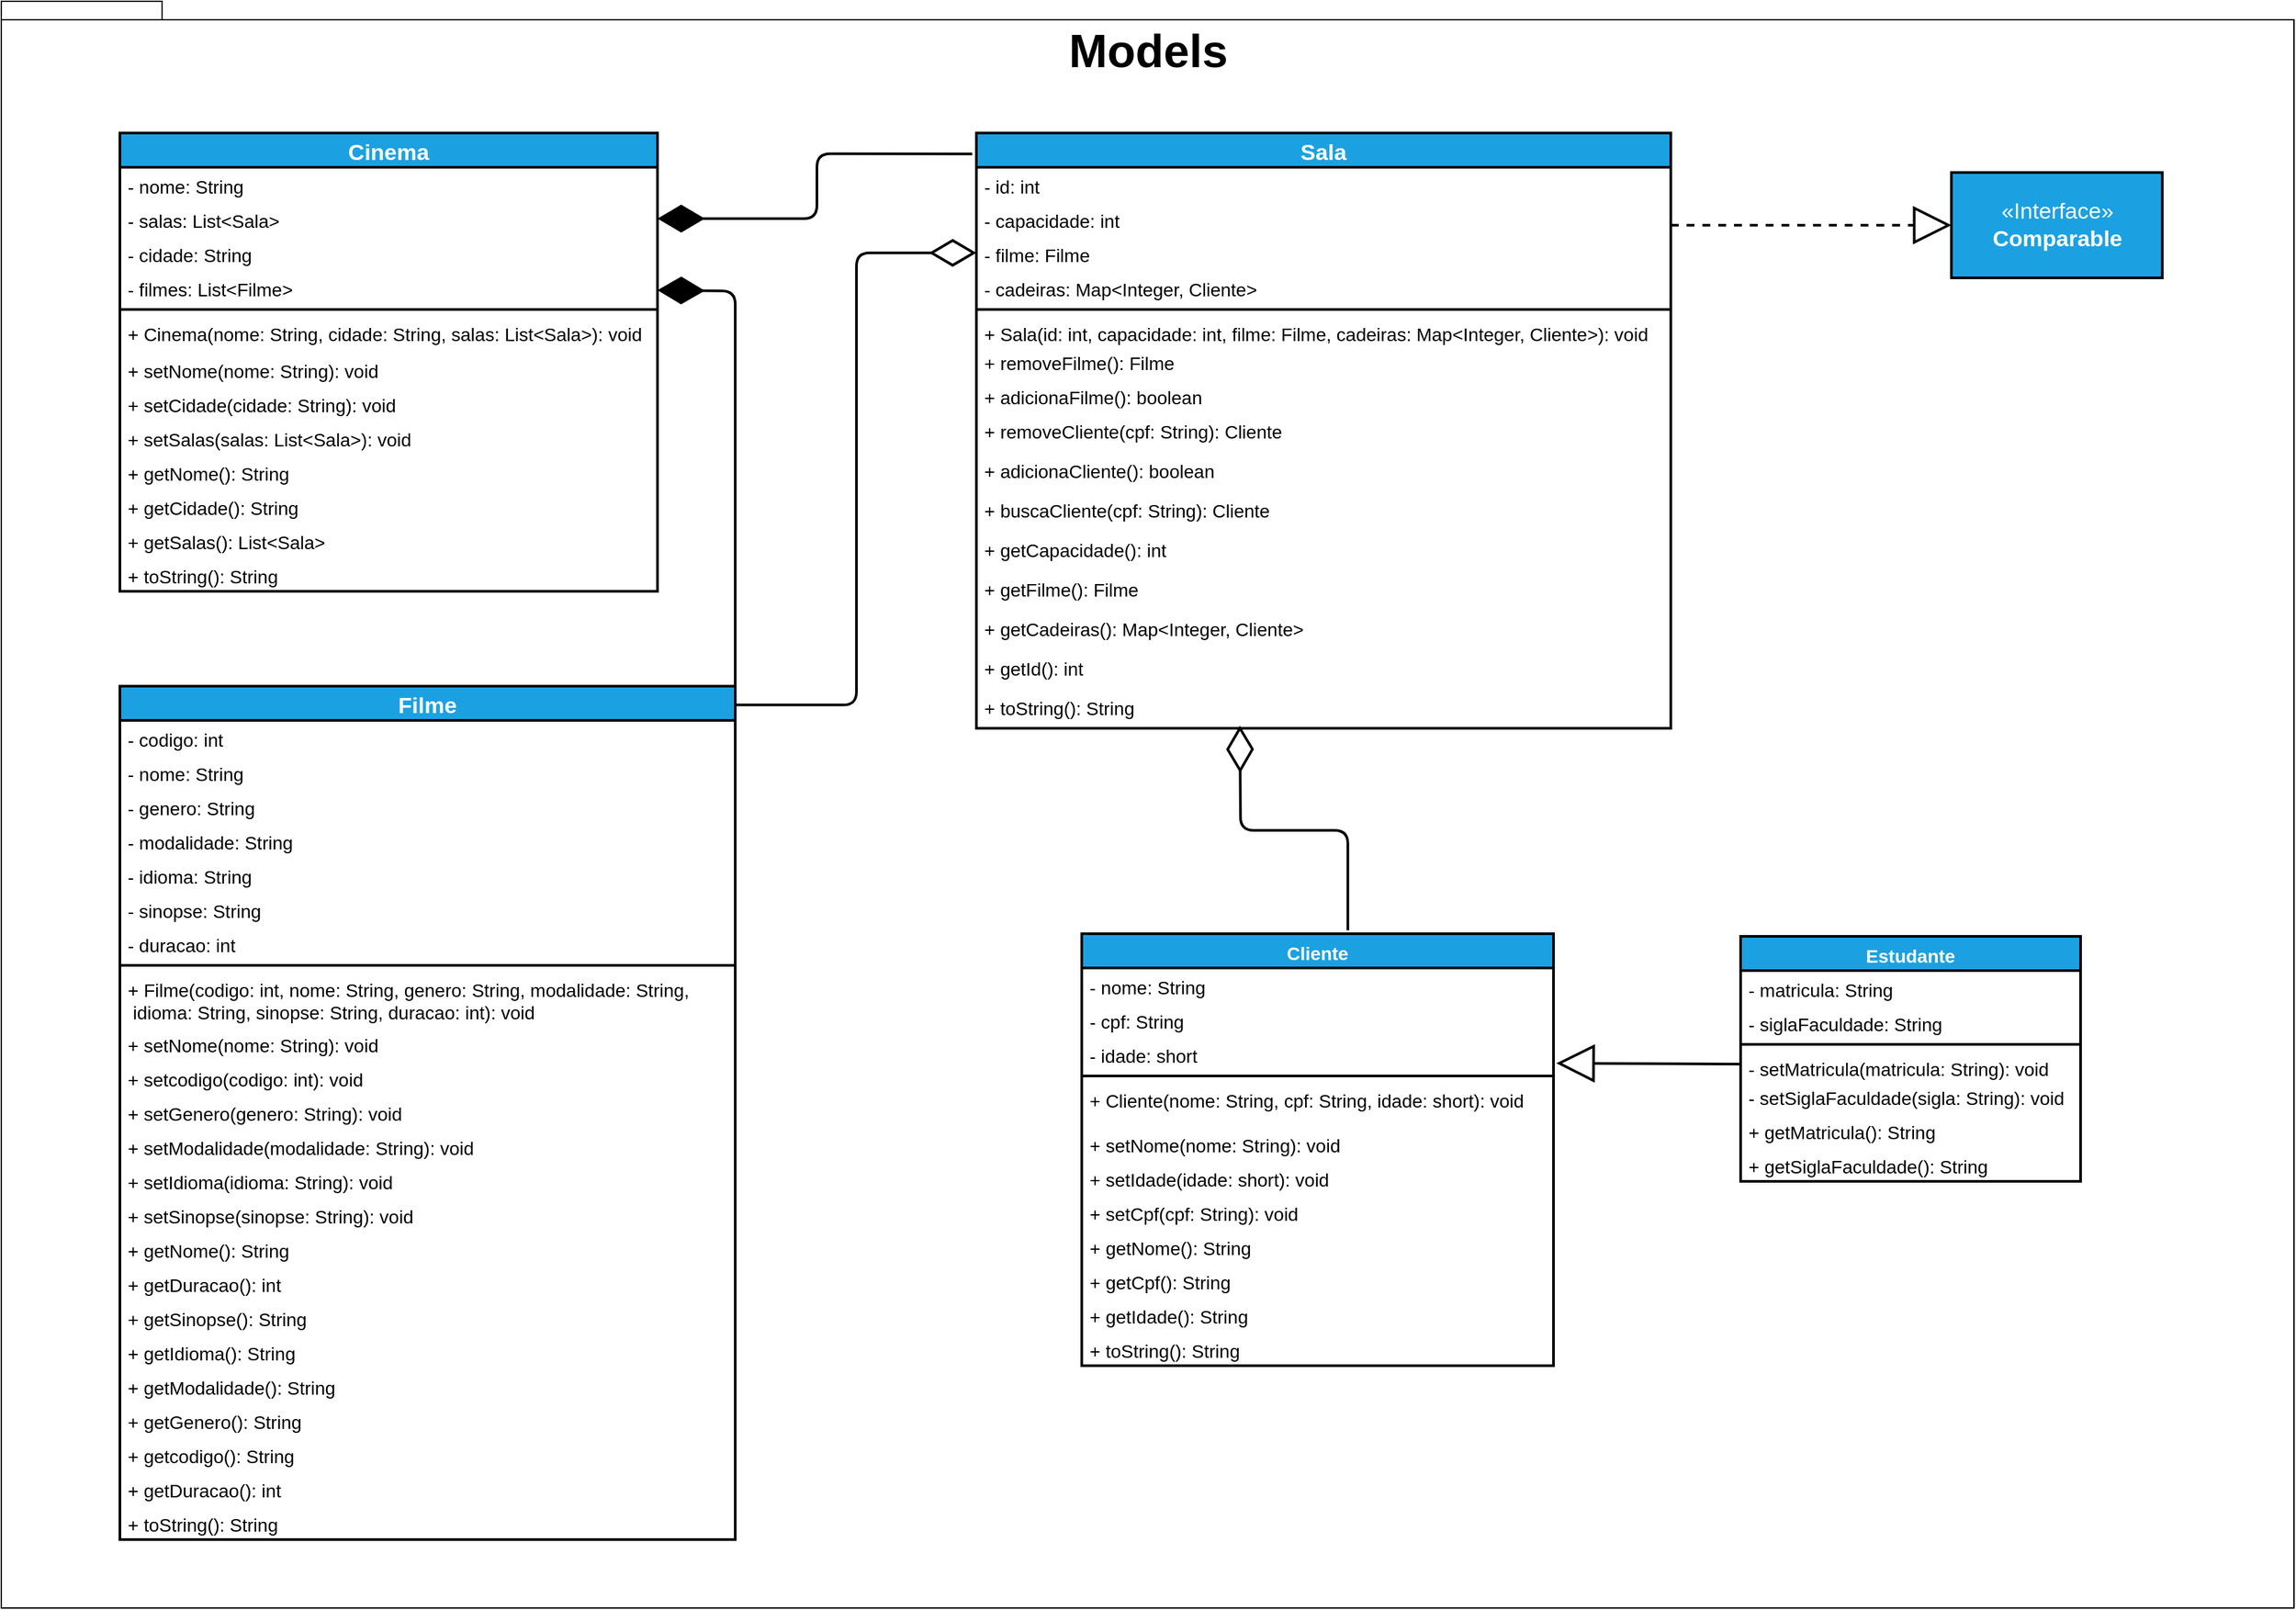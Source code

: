 <mxfile>
    <diagram id="0D2AwkG7d8j1suygumKX" name="Page-1">
        <mxGraphModel dx="1555" dy="1793" grid="1" gridSize="10" guides="0" tooltips="1" connect="1" arrows="1" fold="1" page="1" pageScale="1" pageWidth="827" pageHeight="1169" background="#FFFFFF" math="0" shadow="0">
            <root>
                <mxCell id="0"/>
                <mxCell id="1" parent="0"/>
                <mxCell id="122" value="&lt;font style=&quot;font-size: 35px;&quot;&gt;Models&lt;/font&gt;" style="shape=folder;fontStyle=1;spacingTop=10;tabWidth=40;tabHeight=14;tabPosition=left;html=1;strokeColor=#000000;strokeWidth=1;verticalAlign=top;align=center;fontSize=35;" parent="1" vertex="1">
                    <mxGeometry x="-40" y="-60" width="1740" height="1220" as="geometry"/>
                </mxCell>
                <mxCell id="3" value="Cinema" style="swimlane;fontStyle=1;align=center;verticalAlign=middle;childLayout=stackLayout;horizontal=1;startSize=26;horizontalStack=0;resizeParent=1;resizeParentMax=0;resizeLast=0;collapsible=1;marginBottom=0;fillColor=#1ba1e2;strokeColor=#000000;fontSize=17;fontColor=#ffffff;strokeWidth=2;fontFamily=Helvetica;" parent="1" vertex="1">
                    <mxGeometry x="50" y="40" width="408" height="348" as="geometry"/>
                </mxCell>
                <mxCell id="4" value="- nome: String" style="text;align=left;verticalAlign=top;spacingLeft=4;spacingRight=4;overflow=hidden;rotatable=0;points=[[0,0.5],[1,0.5]];portConstraint=eastwest;fontSize=14;" parent="3" vertex="1">
                    <mxGeometry y="26" width="408" height="26" as="geometry"/>
                </mxCell>
                <mxCell id="11" value="- salas: List&lt;Sala&gt;" style="text;align=left;verticalAlign=top;spacingLeft=4;spacingRight=4;overflow=hidden;rotatable=0;points=[[0,0.5],[1,0.5]];portConstraint=eastwest;fontSize=14;" parent="3" vertex="1">
                    <mxGeometry y="52" width="408" height="26" as="geometry"/>
                </mxCell>
                <mxCell id="12" value="- cidade: String" style="text;align=left;verticalAlign=top;spacingLeft=4;spacingRight=4;overflow=hidden;rotatable=0;points=[[0,0.5],[1,0.5]];portConstraint=eastwest;fontSize=14;" parent="3" vertex="1">
                    <mxGeometry y="78" width="408" height="26" as="geometry"/>
                </mxCell>
                <mxCell id="125" value="- filmes: List&lt;Filme&gt;" style="text;align=left;verticalAlign=top;spacingLeft=4;spacingRight=4;overflow=hidden;rotatable=0;points=[[0,0.5],[1,0.5]];portConstraint=eastwest;fontSize=14;" parent="3" vertex="1">
                    <mxGeometry y="104" width="408" height="26" as="geometry"/>
                </mxCell>
                <mxCell id="5" value="" style="line;strokeWidth=2;align=left;verticalAlign=middle;spacingTop=-1;spacingLeft=3;spacingRight=3;rotatable=0;labelPosition=right;points=[];portConstraint=eastwest;fillColor=#fff2cc;strokeColor=#000000;fontSize=14;" parent="3" vertex="1">
                    <mxGeometry y="130" width="408" height="8" as="geometry"/>
                </mxCell>
                <mxCell id="6" value="+ Cinema(nome: String, cidade: String, salas: List&lt;Sala&gt;): void" style="text;align=left;verticalAlign=top;spacingLeft=4;spacingRight=4;overflow=hidden;rotatable=0;points=[[0,0.5],[1,0.5]];portConstraint=eastwest;fontSize=14;" parent="3" vertex="1">
                    <mxGeometry y="138" width="408" height="28" as="geometry"/>
                </mxCell>
                <mxCell id="63" value="+ setNome(nome: String): void" style="text;align=left;verticalAlign=top;spacingLeft=4;spacingRight=4;overflow=hidden;rotatable=0;points=[[0,0.5],[1,0.5]];portConstraint=eastwest;fontSize=14;" parent="3" vertex="1">
                    <mxGeometry y="166" width="408" height="26" as="geometry"/>
                </mxCell>
                <mxCell id="13" value="+ setCidade(cidade: String): void" style="text;align=left;verticalAlign=top;spacingLeft=4;spacingRight=4;overflow=hidden;rotatable=0;points=[[0,0.5],[1,0.5]];portConstraint=eastwest;fontSize=14;" parent="3" vertex="1">
                    <mxGeometry y="192" width="408" height="26" as="geometry"/>
                </mxCell>
                <mxCell id="14" value="+ setSalas(salas: List&lt;Sala&gt;): void" style="text;align=left;verticalAlign=top;spacingLeft=4;spacingRight=4;overflow=hidden;rotatable=0;points=[[0,0.5],[1,0.5]];portConstraint=eastwest;fontSize=14;" parent="3" vertex="1">
                    <mxGeometry y="218" width="408" height="26" as="geometry"/>
                </mxCell>
                <mxCell id="15" value="+ getNome(): String" style="text;align=left;verticalAlign=top;spacingLeft=4;spacingRight=4;overflow=hidden;rotatable=0;points=[[0,0.5],[1,0.5]];portConstraint=eastwest;fontSize=14;" parent="3" vertex="1">
                    <mxGeometry y="244" width="408" height="26" as="geometry"/>
                </mxCell>
                <mxCell id="16" value="+ getCidade(): String" style="text;align=left;verticalAlign=top;spacingLeft=4;spacingRight=4;overflow=hidden;rotatable=0;points=[[0,0.5],[1,0.5]];portConstraint=eastwest;fontSize=14;" parent="3" vertex="1">
                    <mxGeometry y="270" width="408" height="26" as="geometry"/>
                </mxCell>
                <mxCell id="17" value="+ getSalas(): List&lt;Sala&gt;" style="text;align=left;verticalAlign=top;spacingLeft=4;spacingRight=4;overflow=hidden;rotatable=0;points=[[0,0.5],[1,0.5]];portConstraint=eastwest;fontSize=14;" parent="3" vertex="1">
                    <mxGeometry y="296" width="408" height="26" as="geometry"/>
                </mxCell>
                <mxCell id="37" value="+ toString(): String" style="text;align=left;verticalAlign=top;spacingLeft=4;spacingRight=4;overflow=hidden;rotatable=0;points=[[0,0.5],[1,0.5]];portConstraint=eastwest;fontSize=14;" parent="3" vertex="1">
                    <mxGeometry y="322" width="408" height="26" as="geometry"/>
                </mxCell>
                <mxCell id="22" value="Sala" style="swimlane;fontStyle=1;align=center;verticalAlign=middle;childLayout=stackLayout;horizontal=1;startSize=26;horizontalStack=0;resizeParent=1;resizeParentMax=0;resizeLast=0;collapsible=1;marginBottom=0;fillColor=#1ba1e2;strokeColor=#000000;fontSize=17;strokeWidth=2;fontColor=#ffffff;" parent="1" vertex="1">
                    <mxGeometry x="700" y="40" width="527" height="452" as="geometry"/>
                </mxCell>
                <mxCell id="23" value="- id: int" style="text;align=left;verticalAlign=top;spacingLeft=4;spacingRight=4;overflow=hidden;rotatable=0;points=[[0,0.5],[1,0.5]];portConstraint=eastwest;fontSize=14;strokeColor=none;" parent="22" vertex="1">
                    <mxGeometry y="26" width="527" height="26" as="geometry"/>
                </mxCell>
                <mxCell id="29" value="- capacidade: int " style="text;align=left;verticalAlign=top;spacingLeft=4;spacingRight=4;overflow=hidden;rotatable=0;points=[[0,0.5],[1,0.5]];portConstraint=eastwest;fontSize=14;" parent="22" vertex="1">
                    <mxGeometry y="52" width="527" height="26" as="geometry"/>
                </mxCell>
                <mxCell id="28" value="- filme: Filme" style="text;align=left;verticalAlign=top;spacingLeft=4;spacingRight=4;overflow=hidden;rotatable=0;points=[[0,0.5],[1,0.5]];portConstraint=eastwest;fontSize=14;" parent="22" vertex="1">
                    <mxGeometry y="78" width="527" height="26" as="geometry"/>
                </mxCell>
                <mxCell id="27" value="- cadeiras: Map&lt;Integer, Cliente&gt;" style="text;align=left;verticalAlign=top;spacingLeft=4;spacingRight=4;overflow=hidden;rotatable=0;points=[[0,0.5],[1,0.5]];portConstraint=eastwest;fontSize=14;" parent="22" vertex="1">
                    <mxGeometry y="104" width="527" height="26" as="geometry"/>
                </mxCell>
                <mxCell id="24" value="" style="line;strokeWidth=2;align=left;verticalAlign=middle;spacingTop=-1;spacingLeft=3;spacingRight=3;rotatable=0;labelPosition=right;points=[];portConstraint=eastwest;fontSize=14;sketch=0;shadow=0;labelBackgroundColor=none;labelBorderColor=none;noLabel=1;" parent="22" vertex="1">
                    <mxGeometry y="130" width="527" height="8" as="geometry"/>
                </mxCell>
                <mxCell id="25" value="+ Sala(id: int, capacidade: int, filme: Filme, cadeiras: Map&lt;Integer, Cliente&gt;): void" style="text;align=left;verticalAlign=top;spacingLeft=4;spacingRight=4;overflow=hidden;rotatable=0;points=[[0,0.5],[1,0.5]];portConstraint=eastwest;fontSize=14;" parent="22" vertex="1">
                    <mxGeometry y="138" width="527" height="22" as="geometry"/>
                </mxCell>
                <mxCell id="65" value="+ removeFilme(): Filme" style="text;align=left;verticalAlign=top;spacingLeft=4;spacingRight=4;overflow=hidden;rotatable=0;points=[[0,0.5],[1,0.5]];portConstraint=eastwest;fontSize=14;" parent="22" vertex="1">
                    <mxGeometry y="160" width="527" height="26" as="geometry"/>
                </mxCell>
                <mxCell id="30" value="+ adicionaFilme(): boolean" style="text;align=left;verticalAlign=top;spacingLeft=4;spacingRight=4;overflow=hidden;rotatable=0;points=[[0,0.5],[1,0.5]];portConstraint=eastwest;fontSize=14;" parent="22" vertex="1">
                    <mxGeometry y="186" width="527" height="26" as="geometry"/>
                </mxCell>
                <mxCell id="31" value="+ removeCliente(cpf: String): Cliente" style="text;align=left;verticalAlign=top;spacingLeft=4;spacingRight=4;overflow=hidden;rotatable=0;points=[[0,0.5],[1,0.5]];portConstraint=eastwest;fontSize=14;" parent="22" vertex="1">
                    <mxGeometry y="212" width="527" height="30" as="geometry"/>
                </mxCell>
                <mxCell id="32" value="+ adicionaCliente(): boolean" style="text;align=left;verticalAlign=top;spacingLeft=4;spacingRight=4;overflow=hidden;rotatable=0;points=[[0,0.5],[1,0.5]];portConstraint=eastwest;fontSize=14;" parent="22" vertex="1">
                    <mxGeometry y="242" width="527" height="30" as="geometry"/>
                </mxCell>
                <mxCell id="33" value="+ buscaCliente(cpf: String): Cliente" style="text;align=left;verticalAlign=top;spacingLeft=4;spacingRight=4;overflow=hidden;rotatable=0;points=[[0,0.5],[1,0.5]];portConstraint=eastwest;fontSize=14;" parent="22" vertex="1">
                    <mxGeometry y="272" width="527" height="30" as="geometry"/>
                </mxCell>
                <mxCell id="34" value="+ getCapacidade(): int" style="text;align=left;verticalAlign=top;spacingLeft=4;spacingRight=4;overflow=hidden;rotatable=0;points=[[0,0.5],[1,0.5]];portConstraint=eastwest;fontSize=14;" parent="22" vertex="1">
                    <mxGeometry y="302" width="527" height="30" as="geometry"/>
                </mxCell>
                <mxCell id="35" value="+ getFilme(): Filme" style="text;align=left;verticalAlign=top;spacingLeft=4;spacingRight=4;overflow=hidden;rotatable=0;points=[[0,0.5],[1,0.5]];portConstraint=eastwest;fontSize=14;" parent="22" vertex="1">
                    <mxGeometry y="332" width="527" height="30" as="geometry"/>
                </mxCell>
                <mxCell id="36" value="+ getCadeiras(): Map&lt;Integer, Cliente&gt;" style="text;align=left;verticalAlign=top;spacingLeft=4;spacingRight=4;overflow=hidden;rotatable=0;points=[[0,0.5],[1,0.5]];portConstraint=eastwest;fontSize=14;" parent="22" vertex="1">
                    <mxGeometry y="362" width="527" height="30" as="geometry"/>
                </mxCell>
                <mxCell id="38" value="+ getId(): int" style="text;align=left;verticalAlign=top;spacingLeft=4;spacingRight=4;overflow=hidden;rotatable=0;points=[[0,0.5],[1,0.5]];portConstraint=eastwest;fontSize=14;" parent="22" vertex="1">
                    <mxGeometry y="392" width="527" height="30" as="geometry"/>
                </mxCell>
                <mxCell id="39" value="+ toString(): String" style="text;align=left;verticalAlign=top;spacingLeft=4;spacingRight=4;overflow=hidden;rotatable=0;points=[[0,0.5],[1,0.5]];portConstraint=eastwest;fontSize=14;" parent="22" vertex="1">
                    <mxGeometry y="422" width="527" height="30" as="geometry"/>
                </mxCell>
                <mxCell id="48" value="Cliente" style="swimlane;fontStyle=1;align=center;verticalAlign=top;childLayout=stackLayout;horizontal=1;startSize=26;horizontalStack=0;resizeParent=1;resizeParentMax=0;resizeLast=0;collapsible=1;marginBottom=0;fontSize=14;strokeWidth=2;fillColor=#1ba1e2;fontColor=#ffffff;strokeColor=#000000;" parent="1" vertex="1">
                    <mxGeometry x="780" y="648" width="358" height="328" as="geometry"/>
                </mxCell>
                <mxCell id="49" value="- nome: String" style="text;align=left;verticalAlign=top;spacingLeft=4;spacingRight=4;overflow=hidden;rotatable=0;points=[[0,0.5],[1,0.5]];portConstraint=eastwest;fontSize=14;" parent="48" vertex="1">
                    <mxGeometry y="26" width="358" height="26" as="geometry"/>
                </mxCell>
                <mxCell id="50" value="- cpf: String" style="text;align=left;verticalAlign=top;spacingLeft=4;spacingRight=4;overflow=hidden;rotatable=0;points=[[0,0.5],[1,0.5]];portConstraint=eastwest;fontSize=14;" parent="48" vertex="1">
                    <mxGeometry y="52" width="358" height="26" as="geometry"/>
                </mxCell>
                <mxCell id="60" value="- idade: short" style="text;align=left;verticalAlign=top;spacingLeft=4;spacingRight=4;overflow=hidden;rotatable=0;points=[[0,0.5],[1,0.5]];portConstraint=eastwest;fontSize=14;" parent="48" vertex="1">
                    <mxGeometry y="78" width="358" height="26" as="geometry"/>
                </mxCell>
                <mxCell id="52" value="" style="line;strokeWidth=2;align=left;verticalAlign=middle;spacingTop=-1;spacingLeft=3;spacingRight=3;rotatable=0;labelPosition=right;points=[];portConstraint=eastwest;fontSize=14;" parent="48" vertex="1">
                    <mxGeometry y="104" width="358" height="8" as="geometry"/>
                </mxCell>
                <mxCell id="64" value="+ Cliente(nome: String, cpf: String, idade: short): void" style="text;align=left;verticalAlign=top;spacingLeft=4;spacingRight=4;overflow=hidden;rotatable=0;points=[[0,0.5],[1,0.5]];portConstraint=eastwest;fontSize=14;" parent="48" vertex="1">
                    <mxGeometry y="112" width="358" height="34" as="geometry"/>
                </mxCell>
                <mxCell id="53" value="+ setNome(nome: String): void" style="text;align=left;verticalAlign=top;spacingLeft=4;spacingRight=4;overflow=hidden;rotatable=0;points=[[0,0.5],[1,0.5]];portConstraint=eastwest;fontSize=14;" parent="48" vertex="1">
                    <mxGeometry y="146" width="358" height="26" as="geometry"/>
                </mxCell>
                <mxCell id="55" value="+ setIdade(idade: short): void" style="text;align=left;verticalAlign=top;spacingLeft=4;spacingRight=4;overflow=hidden;rotatable=0;points=[[0,0.5],[1,0.5]];portConstraint=eastwest;fontSize=14;" parent="48" vertex="1">
                    <mxGeometry y="172" width="358" height="26" as="geometry"/>
                </mxCell>
                <mxCell id="61" value="+ setCpf(cpf: String): void" style="text;align=left;verticalAlign=top;spacingLeft=4;spacingRight=4;overflow=hidden;rotatable=0;points=[[0,0.5],[1,0.5]];portConstraint=eastwest;fontSize=14;" parent="48" vertex="1">
                    <mxGeometry y="198" width="358" height="26" as="geometry"/>
                </mxCell>
                <mxCell id="56" value="+ getNome(): String" style="text;align=left;verticalAlign=top;spacingLeft=4;spacingRight=4;overflow=hidden;rotatable=0;points=[[0,0.5],[1,0.5]];portConstraint=eastwest;fontSize=14;" parent="48" vertex="1">
                    <mxGeometry y="224" width="358" height="26" as="geometry"/>
                </mxCell>
                <mxCell id="54" value="+ getCpf(): String" style="text;align=left;verticalAlign=top;spacingLeft=4;spacingRight=4;overflow=hidden;rotatable=0;points=[[0,0.5],[1,0.5]];portConstraint=eastwest;fontSize=14;" parent="48" vertex="1">
                    <mxGeometry y="250" width="358" height="26" as="geometry"/>
                </mxCell>
                <mxCell id="62" value="+ getIdade(): String" style="text;align=left;verticalAlign=top;spacingLeft=4;spacingRight=4;overflow=hidden;rotatable=0;points=[[0,0.5],[1,0.5]];portConstraint=eastwest;fontSize=14;" parent="48" vertex="1">
                    <mxGeometry y="276" width="358" height="26" as="geometry"/>
                </mxCell>
                <mxCell id="59" value="+ toString(): String" style="text;align=left;verticalAlign=top;spacingLeft=4;spacingRight=4;overflow=hidden;rotatable=0;points=[[0,0.5],[1,0.5]];portConstraint=eastwest;fontSize=14;" parent="48" vertex="1">
                    <mxGeometry y="302" width="358" height="26" as="geometry"/>
                </mxCell>
                <mxCell id="71" value="Filme" style="swimlane;fontStyle=1;align=center;verticalAlign=middle;childLayout=stackLayout;horizontal=1;startSize=26;horizontalStack=0;resizeParent=1;resizeParentMax=0;resizeLast=0;collapsible=1;marginBottom=0;fontSize=17;fillColor=#1ba1e2;fontColor=#ffffff;strokeColor=#000000;strokeWidth=2;labelPosition=center;verticalLabelPosition=middle;" parent="1" vertex="1">
                    <mxGeometry x="50" y="460" width="467" height="648" as="geometry"/>
                </mxCell>
                <mxCell id="74" value="- codigo: int" style="text;align=left;verticalAlign=top;spacingLeft=4;spacingRight=4;overflow=hidden;rotatable=0;points=[[0,0.5],[1,0.5]];portConstraint=eastwest;fontSize=14;" parent="71" vertex="1">
                    <mxGeometry y="26" width="467" height="26" as="geometry"/>
                </mxCell>
                <mxCell id="72" value="- nome: String" style="text;align=left;verticalAlign=top;spacingLeft=4;spacingRight=4;overflow=hidden;rotatable=0;points=[[0,0.5],[1,0.5]];portConstraint=eastwest;fontSize=14;" parent="71" vertex="1">
                    <mxGeometry y="52" width="467" height="26" as="geometry"/>
                </mxCell>
                <mxCell id="73" value="- genero: String" style="text;align=left;verticalAlign=top;spacingLeft=4;spacingRight=4;overflow=hidden;rotatable=0;points=[[0,0.5],[1,0.5]];portConstraint=eastwest;fontSize=14;" parent="71" vertex="1">
                    <mxGeometry y="78" width="467" height="26" as="geometry"/>
                </mxCell>
                <mxCell id="84" value="- modalidade: String" style="text;align=left;verticalAlign=top;spacingLeft=4;spacingRight=4;overflow=hidden;rotatable=0;points=[[0,0.5],[1,0.5]];portConstraint=eastwest;fontSize=14;" parent="71" vertex="1">
                    <mxGeometry y="104" width="467" height="26" as="geometry"/>
                </mxCell>
                <mxCell id="85" value="- idioma: String" style="text;align=left;verticalAlign=top;spacingLeft=4;spacingRight=4;overflow=hidden;rotatable=0;points=[[0,0.5],[1,0.5]];portConstraint=eastwest;fontSize=14;" parent="71" vertex="1">
                    <mxGeometry y="130" width="467" height="26" as="geometry"/>
                </mxCell>
                <mxCell id="86" value="- sinopse: String" style="text;align=left;verticalAlign=top;spacingLeft=4;spacingRight=4;overflow=hidden;rotatable=0;points=[[0,0.5],[1,0.5]];portConstraint=eastwest;fontSize=14;" parent="71" vertex="1">
                    <mxGeometry y="156" width="467" height="26" as="geometry"/>
                </mxCell>
                <mxCell id="87" value="- duracao: int" style="text;align=left;verticalAlign=top;spacingLeft=4;spacingRight=4;overflow=hidden;rotatable=0;points=[[0,0.5],[1,0.5]];portConstraint=eastwest;fontSize=14;" parent="71" vertex="1">
                    <mxGeometry y="182" width="467" height="26" as="geometry"/>
                </mxCell>
                <mxCell id="75" value="" style="line;strokeWidth=2;align=left;verticalAlign=middle;spacingTop=-1;spacingLeft=3;spacingRight=3;rotatable=0;labelPosition=right;points=[];portConstraint=eastwest;fontSize=14;" parent="71" vertex="1">
                    <mxGeometry y="208" width="467" height="8" as="geometry"/>
                </mxCell>
                <mxCell id="76" value="+ Filme(codigo: int, nome: String, genero: String, modalidade: String,&#10; idioma: String, sinopse: String, duracao: int): void" style="text;align=left;verticalAlign=top;spacingLeft=4;spacingRight=4;overflow=hidden;rotatable=0;points=[[0,0.5],[1,0.5]];portConstraint=eastwest;fontSize=14;" parent="71" vertex="1">
                    <mxGeometry y="216" width="467" height="42" as="geometry"/>
                </mxCell>
                <mxCell id="77" value="+ setNome(nome: String): void" style="text;align=left;verticalAlign=top;spacingLeft=4;spacingRight=4;overflow=hidden;rotatable=0;points=[[0,0.5],[1,0.5]];portConstraint=eastwest;fontSize=14;" parent="71" vertex="1">
                    <mxGeometry y="258" width="467" height="26" as="geometry"/>
                </mxCell>
                <mxCell id="78" value="+ setcodigo(codigo: int): void" style="text;align=left;verticalAlign=top;spacingLeft=4;spacingRight=4;overflow=hidden;rotatable=0;points=[[0,0.5],[1,0.5]];portConstraint=eastwest;fontSize=14;" parent="71" vertex="1">
                    <mxGeometry y="284" width="467" height="26" as="geometry"/>
                </mxCell>
                <mxCell id="79" value="+ setGenero(genero: String): void" style="text;align=left;verticalAlign=top;spacingLeft=4;spacingRight=4;overflow=hidden;rotatable=0;points=[[0,0.5],[1,0.5]];portConstraint=eastwest;fontSize=14;" parent="71" vertex="1">
                    <mxGeometry y="310" width="467" height="26" as="geometry"/>
                </mxCell>
                <mxCell id="88" value="+ setModalidade(modalidade: String): void" style="text;align=left;verticalAlign=top;spacingLeft=4;spacingRight=4;overflow=hidden;rotatable=0;points=[[0,0.5],[1,0.5]];portConstraint=eastwest;fontSize=14;" parent="71" vertex="1">
                    <mxGeometry y="336" width="467" height="26" as="geometry"/>
                </mxCell>
                <mxCell id="89" value="+ setIdioma(idioma: String): void" style="text;align=left;verticalAlign=top;spacingLeft=4;spacingRight=4;overflow=hidden;rotatable=0;points=[[0,0.5],[1,0.5]];portConstraint=eastwest;fontSize=14;" parent="71" vertex="1">
                    <mxGeometry y="362" width="467" height="26" as="geometry"/>
                </mxCell>
                <mxCell id="80" value="+ setSinopse(sinopse: String): void" style="text;align=left;verticalAlign=top;spacingLeft=4;spacingRight=4;overflow=hidden;rotatable=0;points=[[0,0.5],[1,0.5]];portConstraint=eastwest;fontSize=14;" parent="71" vertex="1">
                    <mxGeometry y="388" width="467" height="26" as="geometry"/>
                </mxCell>
                <mxCell id="91" value="+ getNome(): String" style="text;align=left;verticalAlign=top;spacingLeft=4;spacingRight=4;overflow=hidden;rotatable=0;points=[[0,0.5],[1,0.5]];portConstraint=eastwest;fontSize=14;" parent="71" vertex="1">
                    <mxGeometry y="414" width="467" height="26" as="geometry"/>
                </mxCell>
                <mxCell id="97" value="+ getDuracao(): int" style="text;align=left;verticalAlign=top;spacingLeft=4;spacingRight=4;overflow=hidden;rotatable=0;points=[[0,0.5],[1,0.5]];portConstraint=eastwest;fontSize=14;" parent="71" vertex="1">
                    <mxGeometry y="440" width="467" height="26" as="geometry"/>
                </mxCell>
                <mxCell id="96" value="+ getSinopse(): String" style="text;align=left;verticalAlign=top;spacingLeft=4;spacingRight=4;overflow=hidden;rotatable=0;points=[[0,0.5],[1,0.5]];portConstraint=eastwest;fontSize=14;" parent="71" vertex="1">
                    <mxGeometry y="466" width="467" height="26" as="geometry"/>
                </mxCell>
                <mxCell id="95" value="+ getIdioma(): String" style="text;align=left;verticalAlign=top;spacingLeft=4;spacingRight=4;overflow=hidden;rotatable=0;points=[[0,0.5],[1,0.5]];portConstraint=eastwest;fontSize=14;" parent="71" vertex="1">
                    <mxGeometry y="492" width="467" height="26" as="geometry"/>
                </mxCell>
                <mxCell id="94" value="+ getModalidade(): String" style="text;align=left;verticalAlign=top;spacingLeft=4;spacingRight=4;overflow=hidden;rotatable=0;points=[[0,0.5],[1,0.5]];portConstraint=eastwest;fontSize=14;" parent="71" vertex="1">
                    <mxGeometry y="518" width="467" height="26" as="geometry"/>
                </mxCell>
                <mxCell id="93" value="+ getGenero(): String" style="text;align=left;verticalAlign=top;spacingLeft=4;spacingRight=4;overflow=hidden;rotatable=0;points=[[0,0.5],[1,0.5]];portConstraint=eastwest;fontSize=14;" parent="71" vertex="1">
                    <mxGeometry y="544" width="467" height="26" as="geometry"/>
                </mxCell>
                <mxCell id="92" value="+ getcodigo(): String" style="text;align=left;verticalAlign=top;spacingLeft=4;spacingRight=4;overflow=hidden;rotatable=0;points=[[0,0.5],[1,0.5]];portConstraint=eastwest;fontSize=14;" parent="71" vertex="1">
                    <mxGeometry y="570" width="467" height="26" as="geometry"/>
                </mxCell>
                <mxCell id="90" value="+ getDuracao(): int" style="text;align=left;verticalAlign=top;spacingLeft=4;spacingRight=4;overflow=hidden;rotatable=0;points=[[0,0.5],[1,0.5]];portConstraint=eastwest;fontSize=14;" parent="71" vertex="1">
                    <mxGeometry y="596" width="467" height="26" as="geometry"/>
                </mxCell>
                <mxCell id="98" value="+ toString(): String" style="text;align=left;verticalAlign=top;spacingLeft=4;spacingRight=4;overflow=hidden;rotatable=0;points=[[0,0.5],[1,0.5]];portConstraint=eastwest;fontSize=14;" parent="71" vertex="1">
                    <mxGeometry y="622" width="467" height="26" as="geometry"/>
                </mxCell>
                <mxCell id="99" value="Estudante" style="swimlane;fontStyle=1;align=center;verticalAlign=top;childLayout=stackLayout;horizontal=1;startSize=26;horizontalStack=0;resizeParent=1;resizeParentMax=0;resizeLast=0;collapsible=1;marginBottom=0;fontSize=14;fillColor=#1ba1e2;fontColor=#ffffff;strokeColor=#000000;strokeWidth=2;rounded=0;shadow=0;sketch=0;glass=0;" parent="1" vertex="1">
                    <mxGeometry x="1280" y="650" width="258" height="186" as="geometry"/>
                </mxCell>
                <mxCell id="100" value="- matricula: String" style="text;align=left;verticalAlign=top;spacingLeft=4;spacingRight=4;overflow=hidden;rotatable=0;points=[[0,0.5],[1,0.5]];portConstraint=eastwest;fontSize=14;" parent="99" vertex="1">
                    <mxGeometry y="26" width="258" height="26" as="geometry"/>
                </mxCell>
                <mxCell id="103" value="- siglaFaculdade: String" style="text;align=left;verticalAlign=top;spacingLeft=4;spacingRight=4;overflow=hidden;rotatable=0;points=[[0,0.5],[1,0.5]];portConstraint=eastwest;fontSize=14;" parent="99" vertex="1">
                    <mxGeometry y="52" width="258" height="26" as="geometry"/>
                </mxCell>
                <mxCell id="101" value="" style="line;strokeWidth=2;align=left;verticalAlign=middle;spacingTop=-1;spacingLeft=3;spacingRight=3;rotatable=0;labelPosition=right;points=[];portConstraint=eastwest;fontSize=14;shadow=0;" parent="99" vertex="1">
                    <mxGeometry y="78" width="258" height="8" as="geometry"/>
                </mxCell>
                <mxCell id="102" value="- setMatricula(matricula: String): void" style="text;align=left;verticalAlign=top;spacingLeft=4;spacingRight=4;overflow=hidden;rotatable=0;points=[[0,0.5],[1,0.5]];portConstraint=eastwest;fontSize=14;" parent="99" vertex="1">
                    <mxGeometry y="86" width="258" height="22" as="geometry"/>
                </mxCell>
                <mxCell id="105" value="- setSiglaFaculdade(sigla: String): void" style="text;align=left;verticalAlign=top;spacingLeft=4;spacingRight=4;overflow=hidden;rotatable=0;points=[[0,0.5],[1,0.5]];portConstraint=eastwest;fontSize=14;" parent="99" vertex="1">
                    <mxGeometry y="108" width="258" height="26" as="geometry"/>
                </mxCell>
                <mxCell id="106" value="+ getMatricula(): String" style="text;align=left;verticalAlign=top;spacingLeft=4;spacingRight=4;overflow=hidden;rotatable=0;points=[[0,0.5],[1,0.5]];portConstraint=eastwest;fontSize=14;" parent="99" vertex="1">
                    <mxGeometry y="134" width="258" height="26" as="geometry"/>
                </mxCell>
                <mxCell id="104" value="+ getSiglaFaculdade(): String " style="text;align=left;verticalAlign=top;spacingLeft=4;spacingRight=4;overflow=hidden;rotatable=0;points=[[0,0.5],[1,0.5]];portConstraint=eastwest;fontSize=14;" parent="99" vertex="1">
                    <mxGeometry y="160" width="258" height="26" as="geometry"/>
                </mxCell>
                <mxCell id="113" value="" style="endArrow=none;html=1;endSize=12;startArrow=diamondThin;startSize=30;startFill=1;edgeStyle=orthogonalEdgeStyle;align=left;verticalAlign=bottom;entryX=-0.006;entryY=0.035;entryDx=0;entryDy=0;entryPerimeter=0;endFill=0;fillColor=none;strokeWidth=2;fontSize=14;exitX=1;exitY=0.5;exitDx=0;exitDy=0;" parent="1" source="11" target="22" edge="1">
                    <mxGeometry x="-0.801" y="40" relative="1" as="geometry">
                        <mxPoint x="458" y="180" as="sourcePoint"/>
                        <mxPoint x="560" y="180" as="targetPoint"/>
                        <mxPoint as="offset"/>
                    </mxGeometry>
                </mxCell>
                <mxCell id="116" value="" style="endArrow=none;html=1;endSize=12;startArrow=diamondThin;startSize=30;startFill=0;edgeStyle=orthogonalEdgeStyle;align=left;verticalAlign=bottom;entryX=0.564;entryY=-0.008;entryDx=0;entryDy=0;entryPerimeter=0;endFill=0;fillColor=none;fontSize=14;sourcePerimeterSpacing=1;strokeWidth=2;" parent="1" target="48" edge="1">
                    <mxGeometry x="0.234" y="78" relative="1" as="geometry">
                        <mxPoint x="900" y="490" as="sourcePoint"/>
                        <mxPoint x="1000" y="580" as="targetPoint"/>
                        <mxPoint x="-3" y="-20" as="offset"/>
                    </mxGeometry>
                </mxCell>
                <mxCell id="118" value="" style="endArrow=none;html=1;endSize=24;startArrow=diamondThin;startSize=30;startFill=0;edgeStyle=orthogonalEdgeStyle;align=left;verticalAlign=bottom;entryX=1.002;entryY=0.022;entryDx=0;entryDy=0;endFill=0;fillColor=none;fontSize=14;exitX=0;exitY=0.5;exitDx=0;exitDy=0;entryPerimeter=0;strokeWidth=2;" parent="1" source="28" target="71" edge="1">
                    <mxGeometry x="-1" y="3" relative="1" as="geometry">
                        <mxPoint x="670" y="368" as="sourcePoint"/>
                        <mxPoint x="660" y="540" as="targetPoint"/>
                        <Array as="points">
                            <mxPoint x="609" y="131"/>
                            <mxPoint x="609" y="474"/>
                        </Array>
                    </mxGeometry>
                </mxCell>
                <mxCell id="120" style="edgeStyle=none;html=1;exitX=0;exitY=0.5;exitDx=0;exitDy=0;startArrow=none;startFill=0;endArrow=block;endFill=0;startSize=24;endSize=24;entryX=1.006;entryY=0.782;entryDx=0;entryDy=0;entryPerimeter=0;fontSize=14;strokeWidth=2;" parent="1" source="102" target="60" edge="1">
                    <mxGeometry relative="1" as="geometry">
                        <mxPoint x="1090" y="748.286" as="targetPoint"/>
                    </mxGeometry>
                </mxCell>
                <mxCell id="127" style="edgeStyle=none;html=1;endArrow=none;endFill=0;entryX=1;entryY=0;entryDx=0;entryDy=0;startArrow=diamondThin;startFill=1;endSize=11;startSize=30;strokeWidth=2;" parent="1" source="125" target="71" edge="1">
                    <mxGeometry relative="1" as="geometry">
                        <mxPoint x="520" y="443" as="targetPoint"/>
                        <mxPoint x="460" y="160" as="sourcePoint"/>
                        <Array as="points">
                            <mxPoint x="517" y="160"/>
                        </Array>
                    </mxGeometry>
                </mxCell>
                <mxCell id="128" value="«Interface»&lt;br style=&quot;font-size: 17px;&quot;&gt;&lt;b style=&quot;font-size: 17px;&quot;&gt;Comparable&lt;/b&gt;" style="html=1;fillColor=#1ba1e2;fontColor=#ffffff;strokeColor=#000000;fontSize=17;strokeWidth=2;" parent="1" vertex="1">
                    <mxGeometry x="1440" y="70" width="160" height="80" as="geometry"/>
                </mxCell>
                <mxCell id="131" style="edgeStyle=none;html=1;exitX=1;exitY=-0.308;exitDx=0;exitDy=0;entryX=0;entryY=0.5;entryDx=0;entryDy=0;dashed=1;fontSize=17;startArrow=none;startFill=0;endArrow=block;endFill=0;startSize=24;endSize=24;strokeWidth=2;exitPerimeter=0;" parent="1" source="28" target="128" edge="1">
                    <mxGeometry relative="1" as="geometry"/>
                </mxCell>
            </root>
        </mxGraphModel>
    </diagram>
</mxfile>